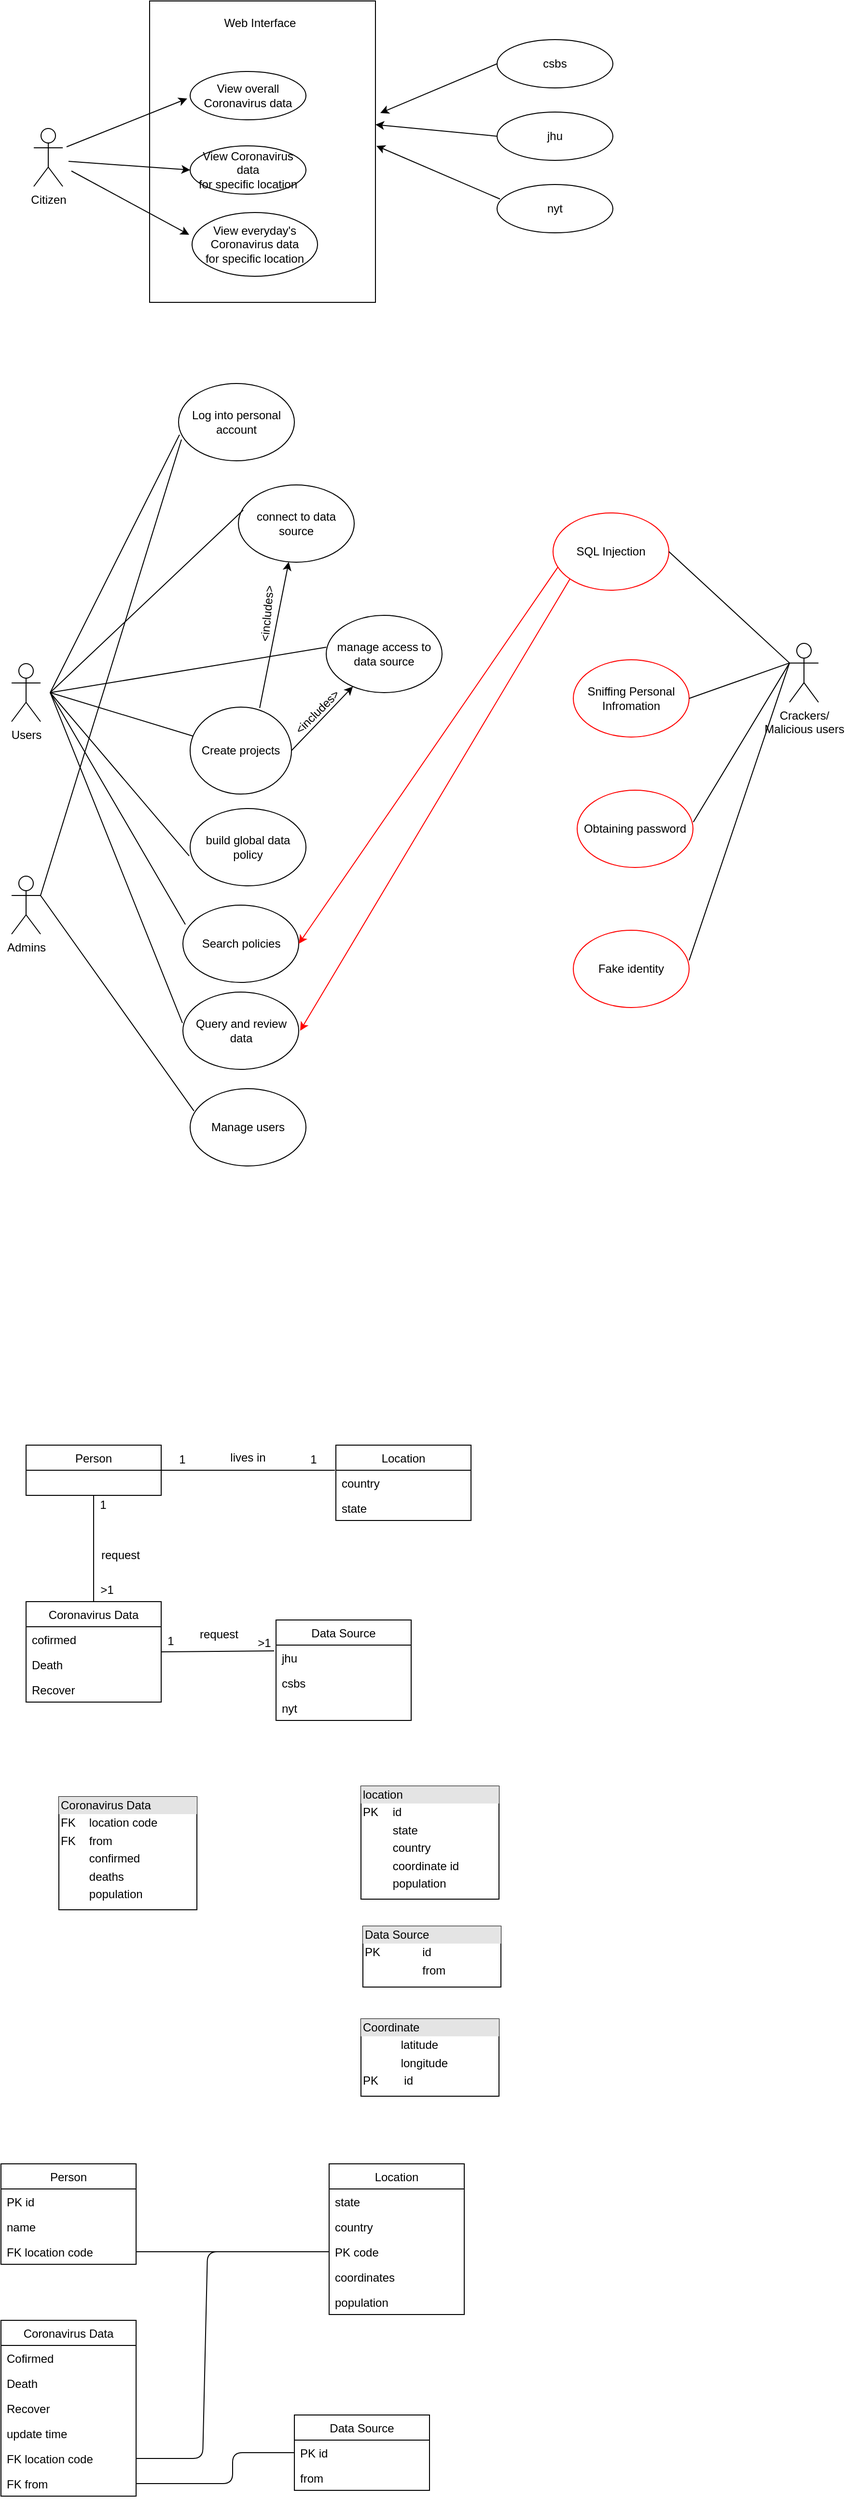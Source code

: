 <mxfile version="19.0.0" type="github" pages="2">
  <diagram id="EQP9zRXKZEcUOoc9K0wP" name="Page-1">
    <mxGraphModel dx="1395" dy="1329" grid="0" gridSize="10" guides="1" tooltips="1" connect="1" arrows="1" fold="1" page="0" pageScale="1" pageWidth="827" pageHeight="1169" math="0" shadow="0">
      <root>
        <mxCell id="0" />
        <mxCell id="1" parent="0" />
        <mxCell id="fNARwGOZfBez5ngFtpuY-2" value="Citizen" style="shape=umlActor;verticalLabelPosition=bottom;verticalAlign=top;html=1;outlineConnect=0;" vertex="1" parent="1">
          <mxGeometry x="63" y="-184" width="30" height="60" as="geometry" />
        </mxCell>
        <mxCell id="fNARwGOZfBez5ngFtpuY-3" value="jhu" style="ellipse;whiteSpace=wrap;html=1;" vertex="1" parent="1">
          <mxGeometry x="543" y="-201" width="120" height="50" as="geometry" />
        </mxCell>
        <mxCell id="fNARwGOZfBez5ngFtpuY-4" value="" style="endArrow=classic;html=1;exitX=0;exitY=0.5;exitDx=0;exitDy=0;" edge="1" parent="1" source="fNARwGOZfBez5ngFtpuY-3">
          <mxGeometry width="50" height="50" relative="1" as="geometry">
            <mxPoint x="382" y="-178.5" as="sourcePoint" />
            <mxPoint x="417" y="-188" as="targetPoint" />
          </mxGeometry>
        </mxCell>
        <mxCell id="fNARwGOZfBez5ngFtpuY-5" value="csbs" style="ellipse;whiteSpace=wrap;html=1;" vertex="1" parent="1">
          <mxGeometry x="543" y="-276" width="120" height="50" as="geometry" />
        </mxCell>
        <mxCell id="fNARwGOZfBez5ngFtpuY-6" value="nyt" style="ellipse;whiteSpace=wrap;html=1;" vertex="1" parent="1">
          <mxGeometry x="543" y="-126" width="120" height="50" as="geometry" />
        </mxCell>
        <mxCell id="fNARwGOZfBez5ngFtpuY-7" value="" style="endArrow=classic;html=1;exitX=0;exitY=0.5;exitDx=0;exitDy=0;" edge="1" parent="1" source="fNARwGOZfBez5ngFtpuY-5">
          <mxGeometry width="50" height="50" relative="1" as="geometry">
            <mxPoint x="600" y="-253" as="sourcePoint" />
            <mxPoint x="422" y="-200" as="targetPoint" />
          </mxGeometry>
        </mxCell>
        <mxCell id="fNARwGOZfBez5ngFtpuY-8" value="" style="endArrow=classic;html=1;exitX=0.025;exitY=0.3;exitDx=0;exitDy=0;exitPerimeter=0;" edge="1" parent="1" source="fNARwGOZfBez5ngFtpuY-6">
          <mxGeometry width="50" height="50" relative="1" as="geometry">
            <mxPoint x="612" y="-130" as="sourcePoint" />
            <mxPoint x="418" y="-166" as="targetPoint" />
          </mxGeometry>
        </mxCell>
        <mxCell id="fNARwGOZfBez5ngFtpuY-9" value="" style="rounded=0;whiteSpace=wrap;html=1;" vertex="1" parent="1">
          <mxGeometry x="183" y="-316" width="234" height="312" as="geometry" />
        </mxCell>
        <mxCell id="fNARwGOZfBez5ngFtpuY-10" value="View overall Coronavirus data" style="ellipse;whiteSpace=wrap;html=1;" vertex="1" parent="1">
          <mxGeometry x="225" y="-243" width="120" height="50" as="geometry" />
        </mxCell>
        <mxCell id="fNARwGOZfBez5ngFtpuY-11" value="&lt;div&gt;View Coronavirus data&lt;/div&gt;&lt;div&gt;for specific location&lt;br&gt;&lt;/div&gt;" style="ellipse;whiteSpace=wrap;html=1;" vertex="1" parent="1">
          <mxGeometry x="225" y="-166" width="120" height="50" as="geometry" />
        </mxCell>
        <mxCell id="fNARwGOZfBez5ngFtpuY-12" value="&lt;div&gt;View everyday&#39;s Coronavirus data&lt;/div&gt;&lt;div&gt;for specific location&lt;br&gt;&lt;/div&gt;" style="ellipse;whiteSpace=wrap;html=1;" vertex="1" parent="1">
          <mxGeometry x="227" y="-97" width="130" height="66" as="geometry" />
        </mxCell>
        <mxCell id="fNARwGOZfBez5ngFtpuY-13" value="" style="endArrow=classic;html=1;" edge="1" parent="1">
          <mxGeometry width="50" height="50" relative="1" as="geometry">
            <mxPoint x="97" y="-165" as="sourcePoint" />
            <mxPoint x="222" y="-215" as="targetPoint" />
          </mxGeometry>
        </mxCell>
        <mxCell id="fNARwGOZfBez5ngFtpuY-14" value="" style="endArrow=classic;html=1;entryX=0;entryY=0.5;entryDx=0;entryDy=0;" edge="1" parent="1" target="fNARwGOZfBez5ngFtpuY-11">
          <mxGeometry width="50" height="50" relative="1" as="geometry">
            <mxPoint x="99" y="-150" as="sourcePoint" />
            <mxPoint x="149" y="-142" as="targetPoint" />
          </mxGeometry>
        </mxCell>
        <mxCell id="fNARwGOZfBez5ngFtpuY-15" value="" style="endArrow=classic;html=1;" edge="1" parent="1">
          <mxGeometry width="50" height="50" relative="1" as="geometry">
            <mxPoint x="102" y="-140" as="sourcePoint" />
            <mxPoint x="224" y="-74" as="targetPoint" />
          </mxGeometry>
        </mxCell>
        <mxCell id="fNARwGOZfBez5ngFtpuY-16" value="Web Interface" style="text;html=1;strokeColor=none;fillColor=none;align=center;verticalAlign=middle;whiteSpace=wrap;rounded=0;" vertex="1" parent="1">
          <mxGeometry x="246" y="-303" width="103" height="20" as="geometry" />
        </mxCell>
        <mxCell id="fNARwGOZfBez5ngFtpuY-17" value="Person" style="swimlane;fontStyle=0;childLayout=stackLayout;horizontal=1;startSize=26;horizontalStack=0;resizeParent=1;resizeParentMax=0;resizeLast=0;collapsible=1;marginBottom=0;" vertex="1" parent="1">
          <mxGeometry x="55" y="1179" width="140" height="52" as="geometry" />
        </mxCell>
        <mxCell id="fNARwGOZfBez5ngFtpuY-18" value="Location" style="swimlane;fontStyle=0;childLayout=stackLayout;horizontal=1;startSize=26;horizontalStack=0;resizeParent=1;resizeParentMax=0;resizeLast=0;collapsible=1;marginBottom=0;" vertex="1" parent="1">
          <mxGeometry x="376" y="1179" width="140" height="78" as="geometry" />
        </mxCell>
        <mxCell id="fNARwGOZfBez5ngFtpuY-19" value="country" style="text;strokeColor=none;fillColor=none;align=left;verticalAlign=top;spacingLeft=4;spacingRight=4;overflow=hidden;rotatable=0;points=[[0,0.5],[1,0.5]];portConstraint=eastwest;" vertex="1" parent="fNARwGOZfBez5ngFtpuY-18">
          <mxGeometry y="26" width="140" height="26" as="geometry" />
        </mxCell>
        <mxCell id="fNARwGOZfBez5ngFtpuY-20" value="state" style="text;strokeColor=none;fillColor=none;align=left;verticalAlign=top;spacingLeft=4;spacingRight=4;overflow=hidden;rotatable=0;points=[[0,0.5],[1,0.5]];portConstraint=eastwest;" vertex="1" parent="fNARwGOZfBez5ngFtpuY-18">
          <mxGeometry y="52" width="140" height="26" as="geometry" />
        </mxCell>
        <mxCell id="fNARwGOZfBez5ngFtpuY-21" value="" style="endArrow=none;html=1;exitX=1;exitY=0.5;exitDx=0;exitDy=0;" edge="1" parent="1" source="fNARwGOZfBez5ngFtpuY-17">
          <mxGeometry width="50" height="50" relative="1" as="geometry">
            <mxPoint x="238" y="1238" as="sourcePoint" />
            <mxPoint x="375" y="1205" as="targetPoint" />
          </mxGeometry>
        </mxCell>
        <mxCell id="fNARwGOZfBez5ngFtpuY-22" value="Coronavirus Data" style="swimlane;fontStyle=0;childLayout=stackLayout;horizontal=1;startSize=26;horizontalStack=0;resizeParent=1;resizeParentMax=0;resizeLast=0;collapsible=1;marginBottom=0;" vertex="1" parent="1">
          <mxGeometry x="55" y="1341" width="140" height="104" as="geometry" />
        </mxCell>
        <mxCell id="fNARwGOZfBez5ngFtpuY-23" value="cofirmed" style="text;strokeColor=none;fillColor=none;align=left;verticalAlign=top;spacingLeft=4;spacingRight=4;overflow=hidden;rotatable=0;points=[[0,0.5],[1,0.5]];portConstraint=eastwest;" vertex="1" parent="fNARwGOZfBez5ngFtpuY-22">
          <mxGeometry y="26" width="140" height="26" as="geometry" />
        </mxCell>
        <mxCell id="fNARwGOZfBez5ngFtpuY-24" value="Death" style="text;strokeColor=none;fillColor=none;align=left;verticalAlign=top;spacingLeft=4;spacingRight=4;overflow=hidden;rotatable=0;points=[[0,0.5],[1,0.5]];portConstraint=eastwest;" vertex="1" parent="fNARwGOZfBez5ngFtpuY-22">
          <mxGeometry y="52" width="140" height="26" as="geometry" />
        </mxCell>
        <mxCell id="fNARwGOZfBez5ngFtpuY-25" value="Recover" style="text;strokeColor=none;fillColor=none;align=left;verticalAlign=top;spacingLeft=4;spacingRight=4;overflow=hidden;rotatable=0;points=[[0,0.5],[1,0.5]];portConstraint=eastwest;" vertex="1" parent="fNARwGOZfBez5ngFtpuY-22">
          <mxGeometry y="78" width="140" height="26" as="geometry" />
        </mxCell>
        <mxCell id="fNARwGOZfBez5ngFtpuY-26" value="Data Source" style="swimlane;fontStyle=0;childLayout=stackLayout;horizontal=1;startSize=26;horizontalStack=0;resizeParent=1;resizeParentMax=0;resizeLast=0;collapsible=1;marginBottom=0;" vertex="1" parent="1">
          <mxGeometry x="314" y="1360" width="140" height="104" as="geometry" />
        </mxCell>
        <mxCell id="fNARwGOZfBez5ngFtpuY-27" value="jhu" style="text;strokeColor=none;fillColor=none;align=left;verticalAlign=top;spacingLeft=4;spacingRight=4;overflow=hidden;rotatable=0;points=[[0,0.5],[1,0.5]];portConstraint=eastwest;" vertex="1" parent="fNARwGOZfBez5ngFtpuY-26">
          <mxGeometry y="26" width="140" height="26" as="geometry" />
        </mxCell>
        <mxCell id="fNARwGOZfBez5ngFtpuY-28" value="csbs" style="text;strokeColor=none;fillColor=none;align=left;verticalAlign=top;spacingLeft=4;spacingRight=4;overflow=hidden;rotatable=0;points=[[0,0.5],[1,0.5]];portConstraint=eastwest;" vertex="1" parent="fNARwGOZfBez5ngFtpuY-26">
          <mxGeometry y="52" width="140" height="26" as="geometry" />
        </mxCell>
        <mxCell id="fNARwGOZfBez5ngFtpuY-29" value="nyt" style="text;strokeColor=none;fillColor=none;align=left;verticalAlign=top;spacingLeft=4;spacingRight=4;overflow=hidden;rotatable=0;points=[[0,0.5],[1,0.5]];portConstraint=eastwest;" vertex="1" parent="fNARwGOZfBez5ngFtpuY-26">
          <mxGeometry y="78" width="140" height="26" as="geometry" />
        </mxCell>
        <mxCell id="fNARwGOZfBez5ngFtpuY-30" value="" style="endArrow=none;html=1;entryX=0.5;entryY=1;entryDx=0;entryDy=0;" edge="1" parent="1" source="fNARwGOZfBez5ngFtpuY-22" target="fNARwGOZfBez5ngFtpuY-17">
          <mxGeometry width="50" height="50" relative="1" as="geometry">
            <mxPoint x="385" y="1525" as="sourcePoint" />
            <mxPoint x="435" y="1475" as="targetPoint" />
          </mxGeometry>
        </mxCell>
        <mxCell id="fNARwGOZfBez5ngFtpuY-31" value="lives in" style="text;html=1;strokeColor=none;fillColor=none;align=center;verticalAlign=middle;whiteSpace=wrap;rounded=0;" vertex="1" parent="1">
          <mxGeometry x="265" y="1182" width="40" height="20" as="geometry" />
        </mxCell>
        <mxCell id="fNARwGOZfBez5ngFtpuY-32" value="request" style="text;html=1;strokeColor=none;fillColor=none;align=center;verticalAlign=middle;whiteSpace=wrap;rounded=0;" vertex="1" parent="1">
          <mxGeometry x="133" y="1283" width="40" height="20" as="geometry" />
        </mxCell>
        <mxCell id="fNARwGOZfBez5ngFtpuY-33" value="" style="endArrow=none;html=1;entryX=1;entryY=0.5;entryDx=0;entryDy=0;" edge="1" parent="1" target="fNARwGOZfBez5ngFtpuY-22">
          <mxGeometry width="50" height="50" relative="1" as="geometry">
            <mxPoint x="312" y="1392" as="sourcePoint" />
            <mxPoint x="135" y="1241" as="targetPoint" />
          </mxGeometry>
        </mxCell>
        <mxCell id="fNARwGOZfBez5ngFtpuY-34" value="request" style="text;html=1;strokeColor=none;fillColor=none;align=center;verticalAlign=middle;whiteSpace=wrap;rounded=0;" vertex="1" parent="1">
          <mxGeometry x="235" y="1365" width="40" height="20" as="geometry" />
        </mxCell>
        <mxCell id="fNARwGOZfBez5ngFtpuY-35" value="1" style="text;html=1;strokeColor=none;fillColor=none;align=center;verticalAlign=middle;whiteSpace=wrap;rounded=0;" vertex="1" parent="1">
          <mxGeometry x="115" y="1231" width="40" height="20" as="geometry" />
        </mxCell>
        <mxCell id="fNARwGOZfBez5ngFtpuY-36" value="&amp;gt;1" style="text;html=1;strokeColor=none;fillColor=none;align=center;verticalAlign=middle;whiteSpace=wrap;rounded=0;" vertex="1" parent="1">
          <mxGeometry x="119" y="1319" width="40" height="20" as="geometry" />
        </mxCell>
        <mxCell id="fNARwGOZfBez5ngFtpuY-37" value="1" style="text;html=1;strokeColor=none;fillColor=none;align=center;verticalAlign=middle;whiteSpace=wrap;rounded=0;" vertex="1" parent="1">
          <mxGeometry x="333" y="1184" width="40" height="20" as="geometry" />
        </mxCell>
        <mxCell id="fNARwGOZfBez5ngFtpuY-38" value="1" style="text;html=1;strokeColor=none;fillColor=none;align=center;verticalAlign=middle;whiteSpace=wrap;rounded=0;" vertex="1" parent="1">
          <mxGeometry x="197" y="1184" width="40" height="20" as="geometry" />
        </mxCell>
        <mxCell id="fNARwGOZfBez5ngFtpuY-39" value="1" style="text;html=1;strokeColor=none;fillColor=none;align=center;verticalAlign=middle;whiteSpace=wrap;rounded=0;" vertex="1" parent="1">
          <mxGeometry x="185" y="1372" width="40" height="20" as="geometry" />
        </mxCell>
        <mxCell id="fNARwGOZfBez5ngFtpuY-40" value="&amp;gt;1" style="text;html=1;strokeColor=none;fillColor=none;align=center;verticalAlign=middle;whiteSpace=wrap;rounded=0;" vertex="1" parent="1">
          <mxGeometry x="282" y="1374" width="40" height="20" as="geometry" />
        </mxCell>
        <mxCell id="fNARwGOZfBez5ngFtpuY-41" value="Person" style="swimlane;fontStyle=0;childLayout=stackLayout;horizontal=1;startSize=26;horizontalStack=0;resizeParent=1;resizeParentMax=0;resizeLast=0;collapsible=1;marginBottom=0;" vertex="1" parent="1">
          <mxGeometry x="29" y="1923" width="140" height="104" as="geometry" />
        </mxCell>
        <mxCell id="fNARwGOZfBez5ngFtpuY-42" value="PK id" style="text;strokeColor=none;fillColor=none;align=left;verticalAlign=top;spacingLeft=4;spacingRight=4;overflow=hidden;rotatable=0;points=[[0,0.5],[1,0.5]];portConstraint=eastwest;" vertex="1" parent="fNARwGOZfBez5ngFtpuY-41">
          <mxGeometry y="26" width="140" height="26" as="geometry" />
        </mxCell>
        <mxCell id="fNARwGOZfBez5ngFtpuY-43" value="name" style="text;strokeColor=none;fillColor=none;align=left;verticalAlign=top;spacingLeft=4;spacingRight=4;overflow=hidden;rotatable=0;points=[[0,0.5],[1,0.5]];portConstraint=eastwest;" vertex="1" parent="fNARwGOZfBez5ngFtpuY-41">
          <mxGeometry y="52" width="140" height="26" as="geometry" />
        </mxCell>
        <mxCell id="fNARwGOZfBez5ngFtpuY-44" value="FK location code" style="text;strokeColor=none;fillColor=none;align=left;verticalAlign=top;spacingLeft=4;spacingRight=4;overflow=hidden;rotatable=0;points=[[0,0.5],[1,0.5]];portConstraint=eastwest;" vertex="1" parent="fNARwGOZfBez5ngFtpuY-41">
          <mxGeometry y="78" width="140" height="26" as="geometry" />
        </mxCell>
        <mxCell id="fNARwGOZfBez5ngFtpuY-45" value="Location" style="swimlane;fontStyle=0;childLayout=stackLayout;horizontal=1;startSize=26;horizontalStack=0;resizeParent=1;resizeParentMax=0;resizeLast=0;collapsible=1;marginBottom=0;" vertex="1" parent="1">
          <mxGeometry x="369" y="1923" width="140" height="156" as="geometry" />
        </mxCell>
        <mxCell id="fNARwGOZfBez5ngFtpuY-46" value="state" style="text;strokeColor=none;fillColor=none;align=left;verticalAlign=top;spacingLeft=4;spacingRight=4;overflow=hidden;rotatable=0;points=[[0,0.5],[1,0.5]];portConstraint=eastwest;" vertex="1" parent="fNARwGOZfBez5ngFtpuY-45">
          <mxGeometry y="26" width="140" height="26" as="geometry" />
        </mxCell>
        <mxCell id="fNARwGOZfBez5ngFtpuY-47" value="country" style="text;strokeColor=none;fillColor=none;align=left;verticalAlign=top;spacingLeft=4;spacingRight=4;overflow=hidden;rotatable=0;points=[[0,0.5],[1,0.5]];portConstraint=eastwest;" vertex="1" parent="fNARwGOZfBez5ngFtpuY-45">
          <mxGeometry y="52" width="140" height="26" as="geometry" />
        </mxCell>
        <mxCell id="fNARwGOZfBez5ngFtpuY-48" value="PK code" style="text;strokeColor=none;fillColor=none;align=left;verticalAlign=top;spacingLeft=4;spacingRight=4;overflow=hidden;rotatable=0;points=[[0,0.5],[1,0.5]];portConstraint=eastwest;" vertex="1" parent="fNARwGOZfBez5ngFtpuY-45">
          <mxGeometry y="78" width="140" height="26" as="geometry" />
        </mxCell>
        <mxCell id="fNARwGOZfBez5ngFtpuY-49" value="coordinates" style="text;strokeColor=none;fillColor=none;align=left;verticalAlign=top;spacingLeft=4;spacingRight=4;overflow=hidden;rotatable=0;points=[[0,0.5],[1,0.5]];portConstraint=eastwest;" vertex="1" parent="fNARwGOZfBez5ngFtpuY-45">
          <mxGeometry y="104" width="140" height="26" as="geometry" />
        </mxCell>
        <mxCell id="fNARwGOZfBez5ngFtpuY-50" value="population" style="text;strokeColor=none;fillColor=none;align=left;verticalAlign=top;spacingLeft=4;spacingRight=4;overflow=hidden;rotatable=0;points=[[0,0.5],[1,0.5]];portConstraint=eastwest;" vertex="1" parent="fNARwGOZfBez5ngFtpuY-45">
          <mxGeometry y="130" width="140" height="26" as="geometry" />
        </mxCell>
        <mxCell id="fNARwGOZfBez5ngFtpuY-51" value="Coronavirus Data" style="swimlane;fontStyle=0;childLayout=stackLayout;horizontal=1;startSize=26;horizontalStack=0;resizeParent=1;resizeParentMax=0;resizeLast=0;collapsible=1;marginBottom=0;" vertex="1" parent="1">
          <mxGeometry x="29" y="2085" width="140" height="182" as="geometry" />
        </mxCell>
        <mxCell id="fNARwGOZfBez5ngFtpuY-52" value="Cofirmed" style="text;strokeColor=none;fillColor=none;align=left;verticalAlign=top;spacingLeft=4;spacingRight=4;overflow=hidden;rotatable=0;points=[[0,0.5],[1,0.5]];portConstraint=eastwest;" vertex="1" parent="fNARwGOZfBez5ngFtpuY-51">
          <mxGeometry y="26" width="140" height="26" as="geometry" />
        </mxCell>
        <mxCell id="fNARwGOZfBez5ngFtpuY-53" value="Death" style="text;strokeColor=none;fillColor=none;align=left;verticalAlign=top;spacingLeft=4;spacingRight=4;overflow=hidden;rotatable=0;points=[[0,0.5],[1,0.5]];portConstraint=eastwest;" vertex="1" parent="fNARwGOZfBez5ngFtpuY-51">
          <mxGeometry y="52" width="140" height="26" as="geometry" />
        </mxCell>
        <mxCell id="fNARwGOZfBez5ngFtpuY-54" value="Recover" style="text;strokeColor=none;fillColor=none;align=left;verticalAlign=top;spacingLeft=4;spacingRight=4;overflow=hidden;rotatable=0;points=[[0,0.5],[1,0.5]];portConstraint=eastwest;" vertex="1" parent="fNARwGOZfBez5ngFtpuY-51">
          <mxGeometry y="78" width="140" height="26" as="geometry" />
        </mxCell>
        <mxCell id="fNARwGOZfBez5ngFtpuY-55" value="update time" style="text;strokeColor=none;fillColor=none;align=left;verticalAlign=top;spacingLeft=4;spacingRight=4;overflow=hidden;rotatable=0;points=[[0,0.5],[1,0.5]];portConstraint=eastwest;" vertex="1" parent="fNARwGOZfBez5ngFtpuY-51">
          <mxGeometry y="104" width="140" height="26" as="geometry" />
        </mxCell>
        <mxCell id="fNARwGOZfBez5ngFtpuY-56" value="FK location code" style="text;strokeColor=none;fillColor=none;align=left;verticalAlign=top;spacingLeft=4;spacingRight=4;overflow=hidden;rotatable=0;points=[[0,0.5],[1,0.5]];portConstraint=eastwest;" vertex="1" parent="fNARwGOZfBez5ngFtpuY-51">
          <mxGeometry y="130" width="140" height="26" as="geometry" />
        </mxCell>
        <mxCell id="fNARwGOZfBez5ngFtpuY-57" value="FK from" style="text;strokeColor=none;fillColor=none;align=left;verticalAlign=top;spacingLeft=4;spacingRight=4;overflow=hidden;rotatable=0;points=[[0,0.5],[1,0.5]];portConstraint=eastwest;" vertex="1" parent="fNARwGOZfBez5ngFtpuY-51">
          <mxGeometry y="156" width="140" height="26" as="geometry" />
        </mxCell>
        <mxCell id="fNARwGOZfBez5ngFtpuY-58" value="Data Source" style="swimlane;fontStyle=0;childLayout=stackLayout;horizontal=1;startSize=26;horizontalStack=0;resizeParent=1;resizeParentMax=0;resizeLast=0;collapsible=1;marginBottom=0;" vertex="1" parent="1">
          <mxGeometry x="333" y="2183" width="140" height="78" as="geometry" />
        </mxCell>
        <mxCell id="fNARwGOZfBez5ngFtpuY-59" value="PK id" style="text;strokeColor=none;fillColor=none;align=left;verticalAlign=top;spacingLeft=4;spacingRight=4;overflow=hidden;rotatable=0;points=[[0,0.5],[1,0.5]];portConstraint=eastwest;" vertex="1" parent="fNARwGOZfBez5ngFtpuY-58">
          <mxGeometry y="26" width="140" height="26" as="geometry" />
        </mxCell>
        <mxCell id="fNARwGOZfBez5ngFtpuY-60" value="from" style="text;strokeColor=none;fillColor=none;align=left;verticalAlign=top;spacingLeft=4;spacingRight=4;overflow=hidden;rotatable=0;points=[[0,0.5],[1,0.5]];portConstraint=eastwest;" vertex="1" parent="fNARwGOZfBez5ngFtpuY-58">
          <mxGeometry y="52" width="140" height="26" as="geometry" />
        </mxCell>
        <mxCell id="fNARwGOZfBez5ngFtpuY-61" value="" style="endArrow=none;html=1;exitX=1;exitY=0.5;exitDx=0;exitDy=0;entryX=0;entryY=0.5;entryDx=0;entryDy=0;" edge="1" parent="1" source="fNARwGOZfBez5ngFtpuY-56" target="fNARwGOZfBez5ngFtpuY-48">
          <mxGeometry width="50" height="50" relative="1" as="geometry">
            <mxPoint x="378" y="2050" as="sourcePoint" />
            <mxPoint x="428" y="2000" as="targetPoint" />
            <Array as="points">
              <mxPoint x="238" y="2228" />
              <mxPoint x="243" y="2014" />
            </Array>
          </mxGeometry>
        </mxCell>
        <mxCell id="fNARwGOZfBez5ngFtpuY-62" value="" style="endArrow=none;html=1;exitX=1;exitY=0.5;exitDx=0;exitDy=0;entryX=0;entryY=0.5;entryDx=0;entryDy=0;" edge="1" parent="1" source="fNARwGOZfBez5ngFtpuY-57" target="fNARwGOZfBez5ngFtpuY-59">
          <mxGeometry width="50" height="50" relative="1" as="geometry">
            <mxPoint x="197" y="2315" as="sourcePoint" />
            <mxPoint x="332" y="2197" as="targetPoint" />
            <Array as="points">
              <mxPoint x="269" y="2254" />
              <mxPoint x="269" y="2222" />
            </Array>
          </mxGeometry>
        </mxCell>
        <mxCell id="fNARwGOZfBez5ngFtpuY-63" value="" style="endArrow=none;html=1;exitX=1;exitY=0.5;exitDx=0;exitDy=0;" edge="1" parent="1" source="fNARwGOZfBez5ngFtpuY-44">
          <mxGeometry width="50" height="50" relative="1" as="geometry">
            <mxPoint x="378" y="2050" as="sourcePoint" />
            <mxPoint x="367" y="2014" as="targetPoint" />
          </mxGeometry>
        </mxCell>
        <mxCell id="fNARwGOZfBez5ngFtpuY-64" value="&lt;div style=&quot;box-sizing: border-box ; width: 100% ; background: #e4e4e4 ; padding: 2px&quot;&gt;location&lt;br&gt;&lt;/div&gt;&lt;table style=&quot;width: 100% ; font-size: 1em&quot; cellspacing=&quot;0&quot; cellpadding=&quot;2&quot;&gt;&lt;tbody&gt;&lt;tr&gt;&lt;td&gt;PK&lt;/td&gt;&lt;td&gt;id&lt;/td&gt;&lt;/tr&gt;&lt;tr&gt;&lt;td&gt;&lt;br&gt;&lt;/td&gt;&lt;td&gt;state&lt;/td&gt;&lt;/tr&gt;&lt;tr&gt;&lt;td&gt;&lt;br&gt;&lt;/td&gt;&lt;td&gt;country&lt;/td&gt;&lt;/tr&gt;&lt;tr&gt;&lt;td&gt;&lt;br&gt;&lt;/td&gt;&lt;td&gt;coordinate id&lt;br&gt;&lt;/td&gt;&lt;/tr&gt;&lt;tr&gt;&lt;td&gt;&lt;br&gt;&lt;/td&gt;&lt;td&gt;population&lt;br&gt;&lt;/td&gt;&lt;/tr&gt;&lt;/tbody&gt;&lt;/table&gt;" style="verticalAlign=top;align=left;overflow=fill;html=1;" vertex="1" parent="1">
          <mxGeometry x="402" y="1532" width="143" height="117" as="geometry" />
        </mxCell>
        <mxCell id="fNARwGOZfBez5ngFtpuY-65" value="&lt;div style=&quot;box-sizing: border-box ; width: 100% ; background: #e4e4e4 ; padding: 2px&quot;&gt;Data Source&lt;br&gt;&lt;/div&gt;&lt;table style=&quot;width: 100% ; font-size: 1em&quot; cellspacing=&quot;0&quot; cellpadding=&quot;2&quot;&gt;&lt;tbody&gt;&lt;tr&gt;&lt;td&gt;PK&lt;/td&gt;&lt;td&gt;id&lt;/td&gt;&lt;/tr&gt;&lt;tr&gt;&lt;td&gt;&lt;br&gt;&lt;/td&gt;&lt;td&gt;from&lt;/td&gt;&lt;/tr&gt;&lt;/tbody&gt;&lt;/table&gt;" style="verticalAlign=top;align=left;overflow=fill;html=1;" vertex="1" parent="1">
          <mxGeometry x="404" y="1677" width="143" height="63" as="geometry" />
        </mxCell>
        <mxCell id="fNARwGOZfBez5ngFtpuY-66" value="&lt;div style=&quot;box-sizing: border-box ; width: 100% ; background: #e4e4e4 ; padding: 2px&quot;&gt;Coronavirus Data&lt;/div&gt;&lt;table style=&quot;width: 100% ; font-size: 1em&quot; cellspacing=&quot;0&quot; cellpadding=&quot;2&quot;&gt;&lt;tbody&gt;&lt;tr&gt;&lt;td&gt;FK&lt;/td&gt;&lt;td&gt;location code&lt;br&gt;&lt;/td&gt;&lt;/tr&gt;&lt;tr&gt;&lt;td&gt;FK&lt;br&gt;&lt;/td&gt;&lt;td&gt;from&lt;/td&gt;&lt;/tr&gt;&lt;tr&gt;&lt;td&gt;&lt;br&gt;&lt;/td&gt;&lt;td&gt;confirmed&lt;/td&gt;&lt;/tr&gt;&lt;tr&gt;&lt;td&gt;&lt;br&gt;&lt;/td&gt;&lt;td&gt;deaths&lt;br&gt;&lt;/td&gt;&lt;/tr&gt;&lt;tr&gt;&lt;td&gt;&lt;br&gt;&lt;/td&gt;&lt;td&gt;population&lt;br&gt;&lt;/td&gt;&lt;/tr&gt;&lt;/tbody&gt;&lt;/table&gt;" style="verticalAlign=top;align=left;overflow=fill;html=1;" vertex="1" parent="1">
          <mxGeometry x="89" y="1543" width="143" height="117" as="geometry" />
        </mxCell>
        <mxCell id="fNARwGOZfBez5ngFtpuY-67" value="&lt;div style=&quot;box-sizing: border-box ; width: 100% ; background: #e4e4e4 ; padding: 2px&quot;&gt;Coordinate&lt;br&gt;&lt;/div&gt;&lt;table style=&quot;width: 100% ; font-size: 1em&quot; cellspacing=&quot;0&quot; cellpadding=&quot;2&quot;&gt;&lt;tbody&gt;&lt;tr&gt;&lt;td&gt;&lt;br&gt;&lt;/td&gt;&lt;td&gt;latitude&lt;/td&gt;&lt;/tr&gt;&lt;tr&gt;&lt;td&gt;&lt;br&gt;&lt;/td&gt;&lt;td&gt;longitude&lt;br&gt;&lt;/td&gt;&lt;/tr&gt;&lt;tr&gt;&lt;td&gt;PK&lt;br&gt;&lt;/td&gt;&lt;td&gt;&amp;nbsp;id&lt;br&gt;&lt;/td&gt;&lt;/tr&gt;&lt;tr&gt;&lt;td&gt;&lt;br&gt;&lt;/td&gt;&lt;td&gt;&lt;br&gt;&lt;/td&gt;&lt;/tr&gt;&lt;/tbody&gt;&lt;/table&gt;" style="verticalAlign=top;align=left;overflow=fill;html=1;" vertex="1" parent="1">
          <mxGeometry x="402" y="1773" width="143" height="80" as="geometry" />
        </mxCell>
        <mxCell id="fNARwGOZfBez5ngFtpuY-68" value="Users" style="shape=umlActor;verticalLabelPosition=bottom;verticalAlign=top;html=1;outlineConnect=0;" vertex="1" parent="1">
          <mxGeometry x="40" y="370" width="30" height="60" as="geometry" />
        </mxCell>
        <mxCell id="fNARwGOZfBez5ngFtpuY-69" value="&lt;span lang=&quot;EN-US&quot;&gt;Log into personal account&lt;/span&gt;" style="ellipse;whiteSpace=wrap;html=1;" vertex="1" parent="1">
          <mxGeometry x="213" y="80" width="120" height="80" as="geometry" />
        </mxCell>
        <mxCell id="fNARwGOZfBez5ngFtpuY-70" value="connect to data source" style="ellipse;whiteSpace=wrap;html=1;" vertex="1" parent="1">
          <mxGeometry x="275" y="185" width="120" height="80" as="geometry" />
        </mxCell>
        <mxCell id="fNARwGOZfBez5ngFtpuY-71" value="" style="endArrow=none;html=1;rounded=0;entryX=0.008;entryY=0.663;entryDx=0;entryDy=0;entryPerimeter=0;" edge="1" parent="1" target="fNARwGOZfBez5ngFtpuY-69">
          <mxGeometry width="50" height="50" relative="1" as="geometry">
            <mxPoint x="80" y="400" as="sourcePoint" />
            <mxPoint x="382" y="402" as="targetPoint" />
          </mxGeometry>
        </mxCell>
        <mxCell id="fNARwGOZfBez5ngFtpuY-72" value="" style="endArrow=none;html=1;rounded=0;entryX=0.042;entryY=0.325;entryDx=0;entryDy=0;entryPerimeter=0;" edge="1" parent="1" target="fNARwGOZfBez5ngFtpuY-70">
          <mxGeometry width="50" height="50" relative="1" as="geometry">
            <mxPoint x="80" y="400" as="sourcePoint" />
            <mxPoint x="310" y="280" as="targetPoint" />
          </mxGeometry>
        </mxCell>
        <mxCell id="fNARwGOZfBez5ngFtpuY-73" value="manage access to data source " style="ellipse;whiteSpace=wrap;html=1;" vertex="1" parent="1">
          <mxGeometry x="366" y="320" width="120" height="80" as="geometry" />
        </mxCell>
        <mxCell id="fNARwGOZfBez5ngFtpuY-74" value="" style="endArrow=none;html=1;rounded=0;entryX=0;entryY=0.413;entryDx=0;entryDy=0;entryPerimeter=0;" edge="1" parent="1" target="fNARwGOZfBez5ngFtpuY-73">
          <mxGeometry width="50" height="50" relative="1" as="geometry">
            <mxPoint x="80" y="400" as="sourcePoint" />
            <mxPoint x="194" y="311" as="targetPoint" />
          </mxGeometry>
        </mxCell>
        <mxCell id="fNARwGOZfBez5ngFtpuY-75" value="build global data policy" style="ellipse;whiteSpace=wrap;html=1;" vertex="1" parent="1">
          <mxGeometry x="225" y="520" width="120" height="80" as="geometry" />
        </mxCell>
        <mxCell id="fNARwGOZfBez5ngFtpuY-76" value="" style="endArrow=none;html=1;rounded=0;entryX=-0.008;entryY=0.613;entryDx=0;entryDy=0;entryPerimeter=0;" edge="1" parent="1" target="fNARwGOZfBez5ngFtpuY-75">
          <mxGeometry width="50" height="50" relative="1" as="geometry">
            <mxPoint x="80" y="400" as="sourcePoint" />
            <mxPoint x="520" y="420" as="targetPoint" />
          </mxGeometry>
        </mxCell>
        <mxCell id="fNARwGOZfBez5ngFtpuY-77" value="Create projects" style="ellipse;whiteSpace=wrap;html=1;" vertex="1" parent="1">
          <mxGeometry x="225" y="415" width="105" height="90" as="geometry" />
        </mxCell>
        <mxCell id="fNARwGOZfBez5ngFtpuY-78" value="" style="endArrow=none;html=1;rounded=0;" edge="1" parent="1" target="fNARwGOZfBez5ngFtpuY-77">
          <mxGeometry width="50" height="50" relative="1" as="geometry">
            <mxPoint x="80" y="400" as="sourcePoint" />
            <mxPoint x="200" y="300" as="targetPoint" />
          </mxGeometry>
        </mxCell>
        <mxCell id="fNARwGOZfBez5ngFtpuY-80" value="" style="endArrow=classic;html=1;rounded=0;exitX=0.686;exitY=0.011;exitDx=0;exitDy=0;exitPerimeter=0;" edge="1" parent="1" source="fNARwGOZfBez5ngFtpuY-77" target="fNARwGOZfBez5ngFtpuY-70">
          <mxGeometry width="50" height="50" relative="1" as="geometry">
            <mxPoint x="280" y="430" as="sourcePoint" />
            <mxPoint x="330" y="380" as="targetPoint" />
          </mxGeometry>
        </mxCell>
        <mxCell id="fNARwGOZfBez5ngFtpuY-86" value="&amp;lt;includes&amp;gt;" style="text;html=1;strokeColor=none;fillColor=none;align=center;verticalAlign=middle;whiteSpace=wrap;rounded=0;rotation=-85;" vertex="1" parent="1">
          <mxGeometry x="275" y="303" width="60" height="30" as="geometry" />
        </mxCell>
        <mxCell id="fNARwGOZfBez5ngFtpuY-89" value="Search policies" style="ellipse;whiteSpace=wrap;html=1;" vertex="1" parent="1">
          <mxGeometry x="217.5" y="620" width="120" height="80" as="geometry" />
        </mxCell>
        <mxCell id="fNARwGOZfBez5ngFtpuY-91" value="" style="endArrow=none;html=1;rounded=0;entryX=0.021;entryY=0.25;entryDx=0;entryDy=0;entryPerimeter=0;" edge="1" parent="1" target="fNARwGOZfBez5ngFtpuY-89">
          <mxGeometry width="50" height="50" relative="1" as="geometry">
            <mxPoint x="80" y="400" as="sourcePoint" />
            <mxPoint x="110" y="500" as="targetPoint" />
          </mxGeometry>
        </mxCell>
        <mxCell id="fNARwGOZfBez5ngFtpuY-92" value="Query and review data" style="ellipse;whiteSpace=wrap;html=1;" vertex="1" parent="1">
          <mxGeometry x="217.5" y="710" width="120" height="80" as="geometry" />
        </mxCell>
        <mxCell id="fNARwGOZfBez5ngFtpuY-93" value="Manage users" style="ellipse;whiteSpace=wrap;html=1;" vertex="1" parent="1">
          <mxGeometry x="225" y="810" width="120" height="80" as="geometry" />
        </mxCell>
        <mxCell id="fNARwGOZfBez5ngFtpuY-94" value="Admins" style="shape=umlActor;verticalLabelPosition=bottom;verticalAlign=top;html=1;outlineConnect=0;" vertex="1" parent="1">
          <mxGeometry x="40" y="590" width="30" height="60" as="geometry" />
        </mxCell>
        <mxCell id="fNARwGOZfBez5ngFtpuY-95" value="" style="endArrow=none;html=1;rounded=0;entryX=0.025;entryY=0.725;entryDx=0;entryDy=0;entryPerimeter=0;exitX=1;exitY=0.333;exitDx=0;exitDy=0;exitPerimeter=0;" edge="1" parent="1" source="fNARwGOZfBez5ngFtpuY-94" target="fNARwGOZfBez5ngFtpuY-69">
          <mxGeometry width="50" height="50" relative="1" as="geometry">
            <mxPoint x="70" y="570" as="sourcePoint" />
            <mxPoint x="120" y="520" as="targetPoint" />
          </mxGeometry>
        </mxCell>
        <mxCell id="fNARwGOZfBez5ngFtpuY-96" value="" style="endArrow=none;html=1;rounded=0;exitX=1;exitY=0.333;exitDx=0;exitDy=0;exitPerimeter=0;entryX=0.033;entryY=0.288;entryDx=0;entryDy=0;entryPerimeter=0;" edge="1" parent="1" source="fNARwGOZfBez5ngFtpuY-94" target="fNARwGOZfBez5ngFtpuY-93">
          <mxGeometry width="50" height="50" relative="1" as="geometry">
            <mxPoint x="70" y="690" as="sourcePoint" />
            <mxPoint x="120" y="640" as="targetPoint" />
          </mxGeometry>
        </mxCell>
        <mxCell id="fNARwGOZfBez5ngFtpuY-100" value="" style="endArrow=none;html=1;rounded=0;entryX=-0.004;entryY=0.4;entryDx=0;entryDy=0;entryPerimeter=0;" edge="1" parent="1" target="fNARwGOZfBez5ngFtpuY-92">
          <mxGeometry width="50" height="50" relative="1" as="geometry">
            <mxPoint x="80" y="400" as="sourcePoint" />
            <mxPoint x="130" y="400" as="targetPoint" />
          </mxGeometry>
        </mxCell>
        <mxCell id="fNARwGOZfBez5ngFtpuY-81" value="" style="endArrow=classic;html=1;rounded=0;exitX=1;exitY=0.5;exitDx=0;exitDy=0;" edge="1" parent="1" source="fNARwGOZfBez5ngFtpuY-77" target="fNARwGOZfBez5ngFtpuY-73">
          <mxGeometry width="50" height="50" relative="1" as="geometry">
            <mxPoint x="396.0" y="507.997" as="sourcePoint" />
            <mxPoint x="432.0" y="445.997" as="targetPoint" />
          </mxGeometry>
        </mxCell>
        <mxCell id="fNARwGOZfBez5ngFtpuY-87" value="&amp;lt;includes&amp;gt;" style="text;html=1;strokeColor=none;fillColor=none;align=center;verticalAlign=middle;whiteSpace=wrap;rounded=0;rotation=-45;" vertex="1" parent="1">
          <mxGeometry x="327.0" y="404.997" width="60" height="30" as="geometry" />
        </mxCell>
        <mxCell id="fNARwGOZfBez5ngFtpuY-101" value="&lt;div&gt;Crackers/&lt;/div&gt;&lt;div&gt;Malicious users&lt;/div&gt;&lt;div&gt;&lt;br&gt;&lt;/div&gt;" style="shape=umlActor;verticalLabelPosition=bottom;verticalAlign=top;html=1;outlineConnect=0;" vertex="1" parent="1">
          <mxGeometry x="846" y="349" width="30" height="61" as="geometry" />
        </mxCell>
        <mxCell id="fNARwGOZfBez5ngFtpuY-102" value="SQL Injection" style="ellipse;whiteSpace=wrap;html=1;strokeColor=#FF0000;" vertex="1" parent="1">
          <mxGeometry x="601" y="214" width="120" height="80" as="geometry" />
        </mxCell>
        <mxCell id="fNARwGOZfBez5ngFtpuY-103" value="Sniffing Personal Infromation" style="ellipse;whiteSpace=wrap;html=1;strokeColor=#FF0000;" vertex="1" parent="1">
          <mxGeometry x="622" y="366" width="120" height="80" as="geometry" />
        </mxCell>
        <mxCell id="fNARwGOZfBez5ngFtpuY-104" value="Obtaining password" style="ellipse;whiteSpace=wrap;html=1;strokeColor=#FF0000;" vertex="1" parent="1">
          <mxGeometry x="626" y="501" width="120" height="80" as="geometry" />
        </mxCell>
        <mxCell id="fNARwGOZfBez5ngFtpuY-105" value="Fake identity" style="ellipse;whiteSpace=wrap;html=1;strokeColor=#FF0000;" vertex="1" parent="1">
          <mxGeometry x="622" y="646" width="120" height="80" as="geometry" />
        </mxCell>
        <mxCell id="fNARwGOZfBez5ngFtpuY-113" value="" style="endArrow=none;html=1;rounded=0;exitX=1;exitY=0.5;exitDx=0;exitDy=0;entryX=0;entryY=0.333;entryDx=0;entryDy=0;entryPerimeter=0;" edge="1" parent="1" source="fNARwGOZfBez5ngFtpuY-102" target="fNARwGOZfBez5ngFtpuY-101">
          <mxGeometry width="50" height="50" relative="1" as="geometry">
            <mxPoint x="744" y="310" as="sourcePoint" />
            <mxPoint x="838" y="391" as="targetPoint" />
          </mxGeometry>
        </mxCell>
        <mxCell id="fNARwGOZfBez5ngFtpuY-114" value="" style="endArrow=none;html=1;rounded=0;entryX=0;entryY=0.333;entryDx=0;entryDy=0;entryPerimeter=0;exitX=1;exitY=0.5;exitDx=0;exitDy=0;" edge="1" parent="1" source="fNARwGOZfBez5ngFtpuY-103" target="fNARwGOZfBez5ngFtpuY-101">
          <mxGeometry width="50" height="50" relative="1" as="geometry">
            <mxPoint x="759" y="398" as="sourcePoint" />
            <mxPoint x="809" y="348" as="targetPoint" />
          </mxGeometry>
        </mxCell>
        <mxCell id="fNARwGOZfBez5ngFtpuY-115" value="" style="endArrow=none;html=1;rounded=0;entryX=0;entryY=0.333;entryDx=0;entryDy=0;entryPerimeter=0;exitX=1.003;exitY=0.413;exitDx=0;exitDy=0;exitPerimeter=0;" edge="1" parent="1" source="fNARwGOZfBez5ngFtpuY-104" target="fNARwGOZfBez5ngFtpuY-101">
          <mxGeometry width="50" height="50" relative="1" as="geometry">
            <mxPoint x="752.0" y="416.0" as="sourcePoint" />
            <mxPoint x="856" y="379.333" as="targetPoint" />
          </mxGeometry>
        </mxCell>
        <mxCell id="fNARwGOZfBez5ngFtpuY-116" value="" style="endArrow=none;html=1;rounded=0;entryX=0;entryY=0.333;entryDx=0;entryDy=0;entryPerimeter=0;exitX=1;exitY=0.39;exitDx=0;exitDy=0;exitPerimeter=0;" edge="1" parent="1" source="fNARwGOZfBez5ngFtpuY-105" target="fNARwGOZfBez5ngFtpuY-101">
          <mxGeometry width="50" height="50" relative="1" as="geometry">
            <mxPoint x="756.36" y="544.04" as="sourcePoint" />
            <mxPoint x="856" y="379.333" as="targetPoint" />
          </mxGeometry>
        </mxCell>
        <mxCell id="fNARwGOZfBez5ngFtpuY-117" value="" style="endArrow=classic;html=1;rounded=0;entryX=1;entryY=0.5;entryDx=0;entryDy=0;exitX=0.042;exitY=0.701;exitDx=0;exitDy=0;exitPerimeter=0;strokeColor=#FF0000;" edge="1" parent="1" source="fNARwGOZfBez5ngFtpuY-102" target="fNARwGOZfBez5ngFtpuY-89">
          <mxGeometry width="50" height="50" relative="1" as="geometry">
            <mxPoint x="660" y="247" as="sourcePoint" />
            <mxPoint x="584" y="153" as="targetPoint" />
          </mxGeometry>
        </mxCell>
        <mxCell id="fNARwGOZfBez5ngFtpuY-118" value="" style="endArrow=classic;html=1;rounded=0;exitX=0;exitY=1;exitDx=0;exitDy=0;strokeColor=#FF0000;" edge="1" parent="1" source="fNARwGOZfBez5ngFtpuY-102">
          <mxGeometry width="50" height="50" relative="1" as="geometry">
            <mxPoint x="667" y="250" as="sourcePoint" />
            <mxPoint x="339" y="750" as="targetPoint" />
          </mxGeometry>
        </mxCell>
      </root>
    </mxGraphModel>
  </diagram>
  <diagram name="Page-2" id="vWXingYy36qwnGROdr9y">
    <mxGraphModel dx="1186" dy="790" grid="1" gridSize="10" guides="1" tooltips="1" connect="1" arrows="1" fold="1" page="1" pageScale="1" pageWidth="850" pageHeight="1100" math="0" shadow="0">
      <root>
        <mxCell id="uxdPfEvbi6vGh2MHvjIU-0" />
        <mxCell id="uxdPfEvbi6vGh2MHvjIU-1" parent="uxdPfEvbi6vGh2MHvjIU-0" />
        <mxCell id="949uCCy_Z0GsvPWzsYu_-0" value="&lt;span style=&quot;box-sizing: inherit ; color: rgb(29 , 28 , 29) ; font-family: , , &amp;#34;applelogo&amp;#34; , sans-serif ; font-size: 15px ; font-style: normal ; letter-spacing: normal ; text-align: left ; text-indent: 0px ; text-transform: none ; word-spacing: 0px ; background-color: rgb(248 , 248 , 248)&quot;&gt;RPA Journal file processing startup&lt;/span&gt;" style="rounded=0;whiteSpace=wrap;html=1;" vertex="1" parent="uxdPfEvbi6vGh2MHvjIU-1">
          <mxGeometry x="290" y="360" width="240" height="60" as="geometry" />
        </mxCell>
        <mxCell id="949uCCy_Z0GsvPWzsYu_-1" value="&lt;span style=&quot;color: rgb(29 , 28 , 29) ; font-family: , , &amp;#34;applelogo&amp;#34; , sans-serif ; font-size: 15px ; font-style: normal ; font-weight: 400 ; letter-spacing: normal ; text-align: left ; text-indent: 0px ; text-transform: none ; word-spacing: 0px ; background-color: rgb(248 , 248 , 248) ; display: inline ; float: none&quot;&gt;R2A Journal Job Startup&lt;span&gt; &lt;br&gt;&lt;/span&gt;&lt;/span&gt;" style="rounded=0;whiteSpace=wrap;html=1;" vertex="1" parent="uxdPfEvbi6vGh2MHvjIU-1">
          <mxGeometry x="290" y="450" width="240" height="60" as="geometry" />
        </mxCell>
        <mxCell id="949uCCy_Z0GsvPWzsYu_-2" value="&lt;span style=&quot;color: rgb(29 , 28 , 29) ; font-family: , , &amp;#34;applelogo&amp;#34; , sans-serif ; font-size: 15px ; font-style: normal ; font-weight: 400 ; letter-spacing: normal ; text-align: left ; text-indent: 0px ; text-transform: none ; word-spacing: 0px ; background-color: rgb(248 , 248 , 248) ; display: inline ; float: none&quot;&gt;r2a journal file combiner start&lt;/span&gt;" style="rounded=0;whiteSpace=wrap;html=1;" vertex="1" parent="uxdPfEvbi6vGh2MHvjIU-1">
          <mxGeometry x="290" y="540" width="240" height="60" as="geometry" />
        </mxCell>
        <mxCell id="949uCCy_Z0GsvPWzsYu_-3" value="&lt;span style=&quot;color: rgb(29 , 28 , 29) ; font-family: , , &amp;#34;applelogo&amp;#34; , sans-serif ; font-size: 15px ; font-style: normal ; font-weight: 400 ; letter-spacing: normal ; text-align: left ; text-indent: 0px ; text-transform: none ; word-spacing: 0px ; background-color: rgb(248 , 248 , 248) ; display: inline ; float: none&quot;&gt;RPA Journal file processing&lt;/span&gt;" style="rounded=0;whiteSpace=wrap;html=1;" vertex="1" parent="uxdPfEvbi6vGh2MHvjIU-1">
          <mxGeometry x="290" y="630" width="240" height="60" as="geometry" />
        </mxCell>
        <mxCell id="949uCCy_Z0GsvPWzsYu_-6" value="&lt;span style=&quot;color: rgb(29 , 28 , 29) ; font-family: , , &amp;#34;applelogo&amp;#34; , sans-serif ; font-size: 15px ; font-style: normal ; font-weight: 400 ; letter-spacing: normal ; text-align: left ; text-indent: 0px ; text-transform: none ; word-spacing: 0px ; background-color: rgb(248 , 248 , 248) ; display: inline ; float: none&quot;&gt;&lt;span&gt;&amp;nbsp;&lt;/span&gt;RPA Journal report created&lt;/span&gt;" style="rounded=0;whiteSpace=wrap;html=1;" vertex="1" parent="uxdPfEvbi6vGh2MHvjIU-1">
          <mxGeometry x="290" y="730" width="240" height="60" as="geometry" />
        </mxCell>
        <mxCell id="949uCCy_Z0GsvPWzsYu_-7" value="&lt;span style=&quot;color: rgb(29 , 28 , 29) ; font-family: , , &amp;#34;applelogo&amp;#34; , sans-serif ; font-size: 15px ; font-style: normal ; font-weight: 400 ; letter-spacing: normal ; text-align: left ; text-indent: 0px ; text-transform: none ; word-spacing: 0px ; background-color: rgb(248 , 248 , 248) ; display: inline ; float: none&quot;&gt;R2A Journal file combiner end&lt;/span&gt;" style="rounded=0;whiteSpace=wrap;html=1;" vertex="1" parent="uxdPfEvbi6vGh2MHvjIU-1">
          <mxGeometry x="290" y="820" width="240" height="60" as="geometry" />
        </mxCell>
        <mxCell id="949uCCy_Z0GsvPWzsYu_-8" value="" style="endArrow=classic;html=1;rounded=0;exitX=0.5;exitY=1;exitDx=0;exitDy=0;" edge="1" parent="uxdPfEvbi6vGh2MHvjIU-1" source="949uCCy_Z0GsvPWzsYu_-0" target="949uCCy_Z0GsvPWzsYu_-1">
          <mxGeometry width="50" height="50" relative="1" as="geometry">
            <mxPoint x="400" y="470" as="sourcePoint" />
            <mxPoint x="450" y="420" as="targetPoint" />
          </mxGeometry>
        </mxCell>
        <mxCell id="949uCCy_Z0GsvPWzsYu_-9" value="" style="endArrow=classic;html=1;rounded=0;exitX=0.5;exitY=1;exitDx=0;exitDy=0;" edge="1" parent="uxdPfEvbi6vGh2MHvjIU-1">
          <mxGeometry width="50" height="50" relative="1" as="geometry">
            <mxPoint x="409.5" y="510" as="sourcePoint" />
            <mxPoint x="409.5" y="540" as="targetPoint" />
          </mxGeometry>
        </mxCell>
        <mxCell id="949uCCy_Z0GsvPWzsYu_-11" value="" style="endArrow=classic;html=1;rounded=0;exitX=0.5;exitY=1;exitDx=0;exitDy=0;" edge="1" parent="uxdPfEvbi6vGh2MHvjIU-1">
          <mxGeometry width="50" height="50" relative="1" as="geometry">
            <mxPoint x="409.5" y="600" as="sourcePoint" />
            <mxPoint x="409.5" y="630" as="targetPoint" />
          </mxGeometry>
        </mxCell>
        <mxCell id="949uCCy_Z0GsvPWzsYu_-13" value="" style="curved=1;endArrow=classic;html=1;rounded=0;exitX=1;exitY=0.5;exitDx=0;exitDy=0;entryX=1;entryY=0.5;entryDx=0;entryDy=0;" edge="1" parent="uxdPfEvbi6vGh2MHvjIU-1" source="949uCCy_Z0GsvPWzsYu_-3" target="949uCCy_Z0GsvPWzsYu_-0">
          <mxGeometry width="50" height="50" relative="1" as="geometry">
            <mxPoint x="530" y="700" as="sourcePoint" />
            <mxPoint x="570" y="390" as="targetPoint" />
            <Array as="points">
              <mxPoint x="530" y="650" />
              <mxPoint x="620" y="440" />
            </Array>
          </mxGeometry>
        </mxCell>
        <mxCell id="949uCCy_Z0GsvPWzsYu_-14" value="" style="curved=1;endArrow=classic;html=1;rounded=0;exitX=0;exitY=0.5;exitDx=0;exitDy=0;entryX=0;entryY=0.5;entryDx=0;entryDy=0;" edge="1" parent="uxdPfEvbi6vGh2MHvjIU-1" source="949uCCy_Z0GsvPWzsYu_-0" target="949uCCy_Z0GsvPWzsYu_-3">
          <mxGeometry width="50" height="50" relative="1" as="geometry">
            <mxPoint x="360" y="670" as="sourcePoint" />
            <mxPoint x="410" y="620" as="targetPoint" />
            <Array as="points">
              <mxPoint x="200" y="470" />
              <mxPoint x="180" y="560" />
              <mxPoint x="190" y="580" />
            </Array>
          </mxGeometry>
        </mxCell>
      </root>
    </mxGraphModel>
  </diagram>
</mxfile>
